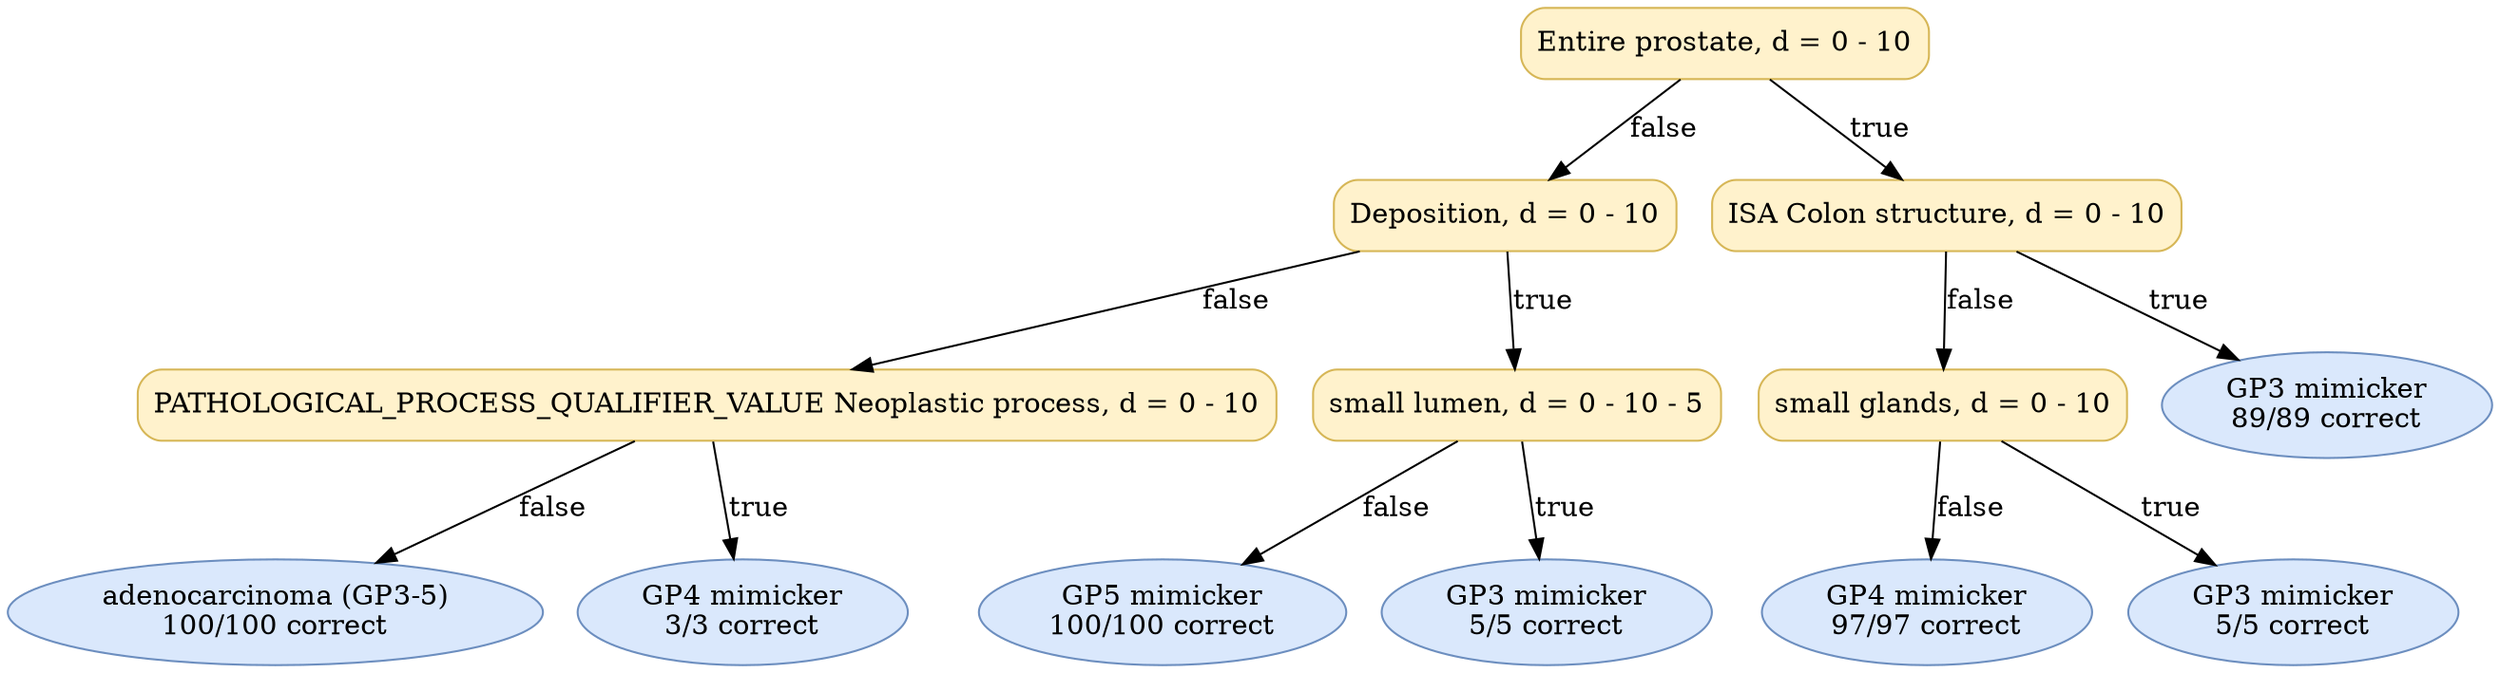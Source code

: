 digraph "DT" {
fontname="Times-Roman";
label="";
node [fontname="Times-Roman"];
Node1 [color="#D6B656", fillcolor="#FFF2CC", label="Entire prostate, d = 0 - 10", shape="box", style="rounded,filled"];
Node2 [color="#D6B656", fillcolor="#FFF2CC", label="Deposition, d = 0 - 10", shape="box", style="rounded,filled"];
Node3 [color="#D6B656", fillcolor="#FFF2CC", label="PATHOLOGICAL_PROCESS_QUALIFIER_VALUE Neoplastic process, d = 0 - 10", shape="box", style="rounded,filled"];
Node4 [color="#6C8EBF", fillcolor="#DAE8FC", label=<adenocarcinoma (GP3-5)<br/>100/100 correct>, shape="ellipse", style="rounded,filled"];
Node5 [color="#6C8EBF", fillcolor="#DAE8FC", label=<GP4 mimicker<br/>3/3 correct>, shape="ellipse", style="rounded,filled"];
Node6 [color="#D6B656", fillcolor="#FFF2CC", label="small lumen, d = 0 - 10 - 5", shape="box", style="rounded,filled"];
Node7 [color="#6C8EBF", fillcolor="#DAE8FC", label=<GP5 mimicker<br/>100/100 correct>, shape="ellipse", style="rounded,filled"];
Node8 [color="#6C8EBF", fillcolor="#DAE8FC", label=<GP3 mimicker<br/>5/5 correct>, shape="ellipse", style="rounded,filled"];
Node9 [color="#D6B656", fillcolor="#FFF2CC", label="ISA Colon structure, d = 0 - 10", shape="box", style="rounded,filled"];
Node10 [color="#D6B656", fillcolor="#FFF2CC", label="small glands, d = 0 - 10", shape="box", style="rounded,filled"];
Node11 [color="#6C8EBF", fillcolor="#DAE8FC", label=<GP4 mimicker<br/>97/97 correct>, shape="ellipse", style="rounded,filled"];
Node12 [color="#6C8EBF", fillcolor="#DAE8FC", label=<GP3 mimicker<br/>5/5 correct>, shape="ellipse", style="rounded,filled"];
Node13 [color="#6C8EBF", fillcolor="#DAE8FC", label=<GP3 mimicker<br/>89/89 correct>, shape="ellipse", style="rounded,filled"];
Node1 -> Node2  [key=0, label="false"];
Node1 -> Node9  [key=0, label="true"];
Node2 -> Node3  [key=0, label="false"];
Node2 -> Node6  [key=0, label="true"];
Node3 -> Node4  [key=0, label="false"];
Node3 -> Node5  [key=0, label="true"];
Node6 -> Node7  [key=0, label="false"];
Node6 -> Node8  [key=0, label="true"];
Node9 -> Node10  [key=0, label="false"];
Node9 -> Node13  [key=0, label="true"];
Node10 -> Node11  [key=0, label="false"];
Node10 -> Node12  [key=0, label="true"];
}
